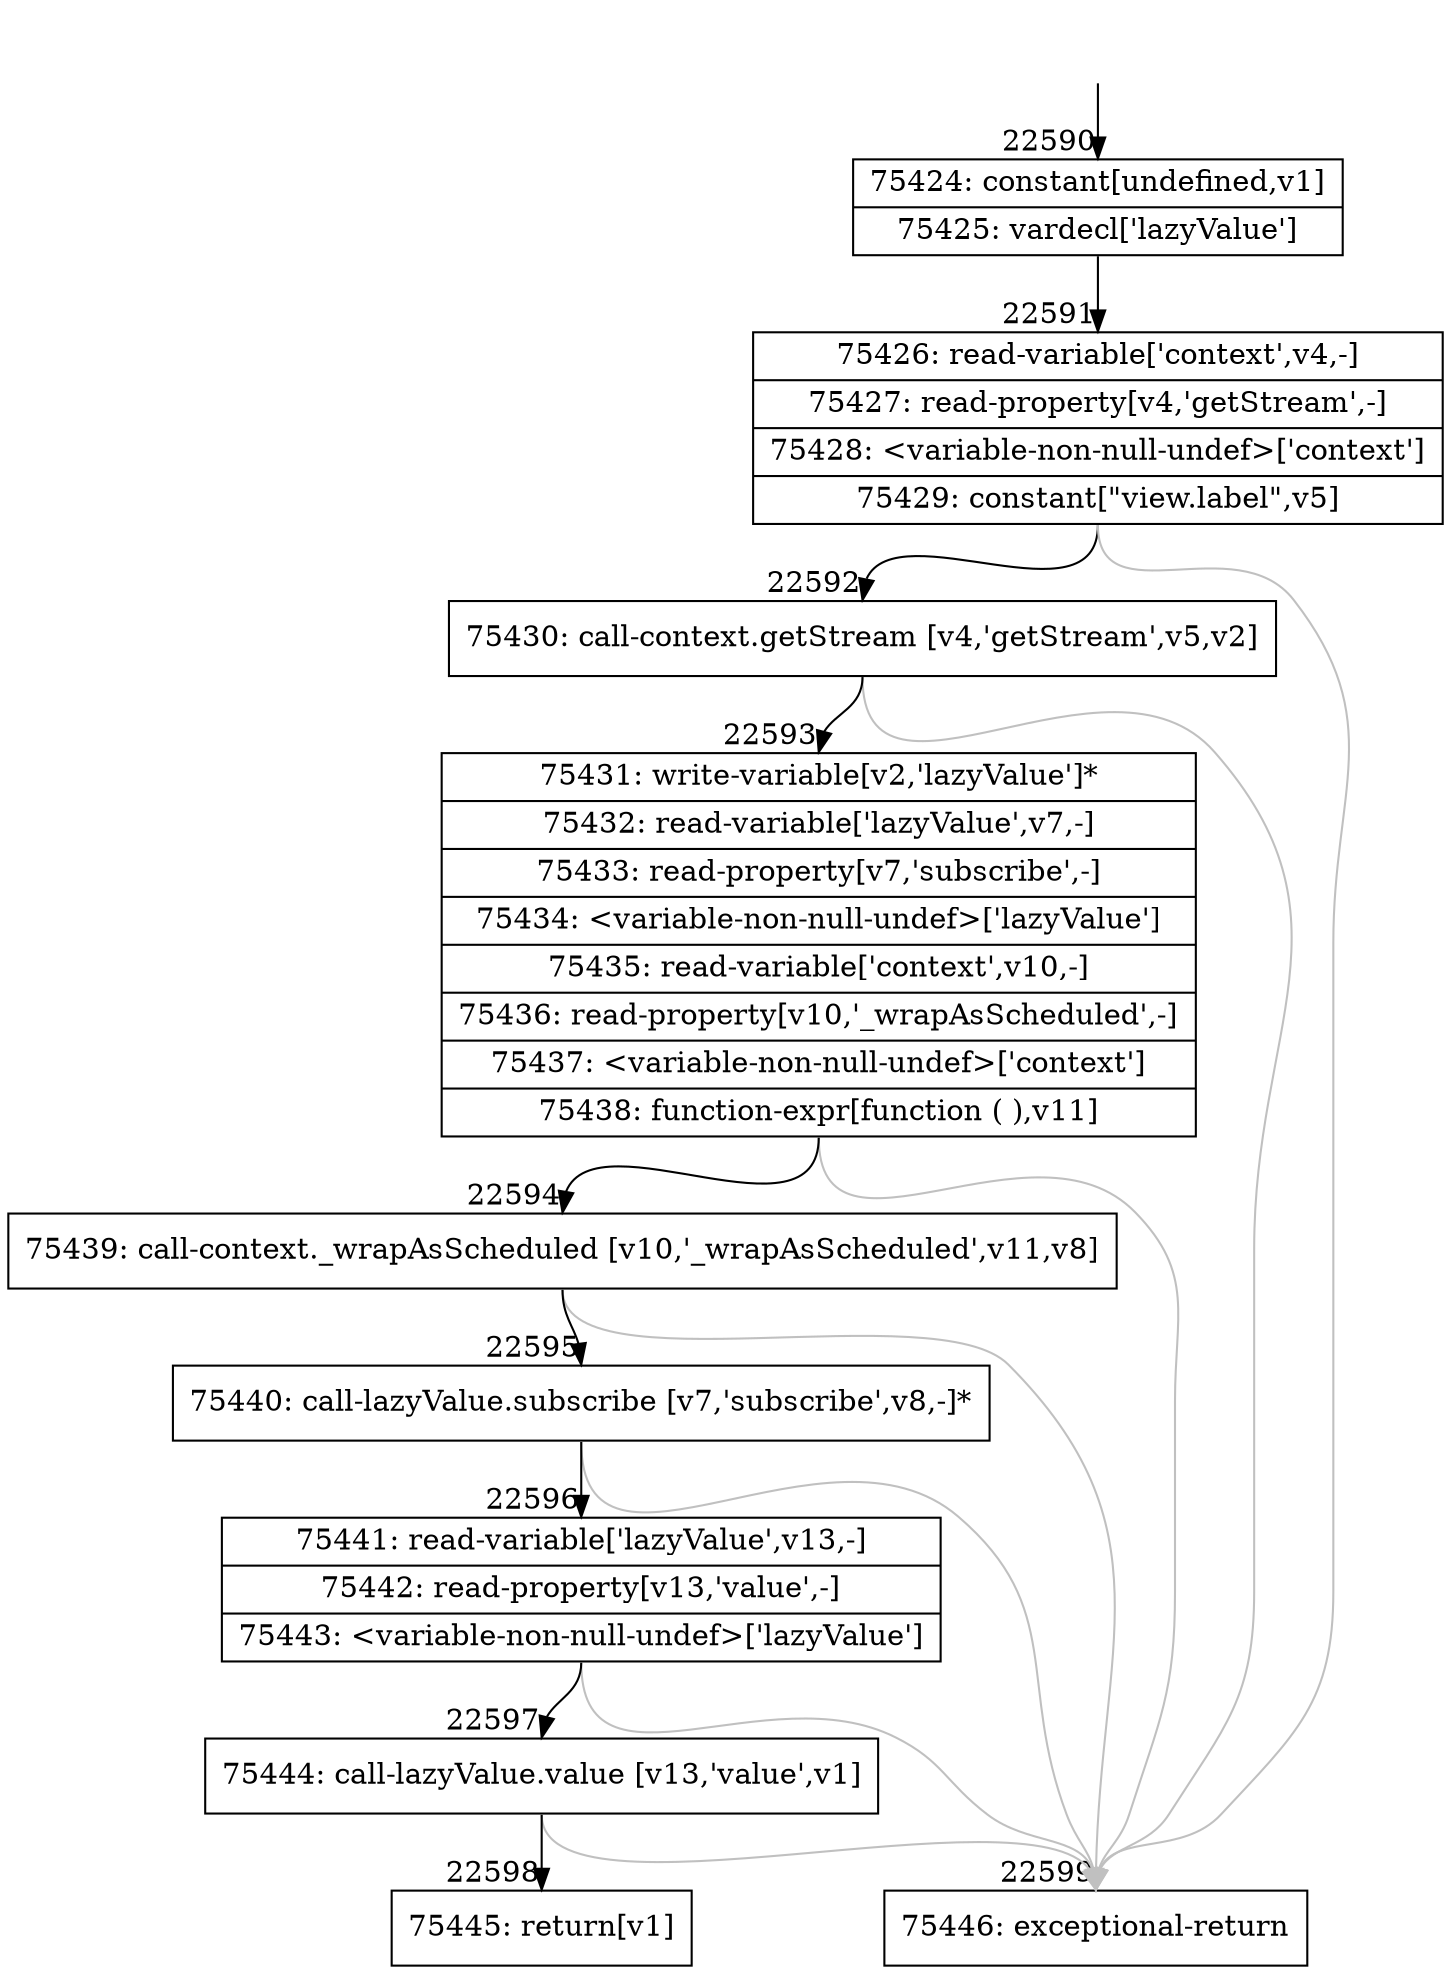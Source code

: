 digraph {
rankdir="TD"
BB_entry1969[shape=none,label=""];
BB_entry1969 -> BB22590 [tailport=s, headport=n, headlabel="    22590"]
BB22590 [shape=record label="{75424: constant[undefined,v1]|75425: vardecl['lazyValue']}" ] 
BB22590 -> BB22591 [tailport=s, headport=n, headlabel="      22591"]
BB22591 [shape=record label="{75426: read-variable['context',v4,-]|75427: read-property[v4,'getStream',-]|75428: \<variable-non-null-undef\>['context']|75429: constant[\"view.label\",v5]}" ] 
BB22591 -> BB22592 [tailport=s, headport=n, headlabel="      22592"]
BB22591 -> BB22599 [tailport=s, headport=n, color=gray, headlabel="      22599"]
BB22592 [shape=record label="{75430: call-context.getStream [v4,'getStream',v5,v2]}" ] 
BB22592 -> BB22593 [tailport=s, headport=n, headlabel="      22593"]
BB22592 -> BB22599 [tailport=s, headport=n, color=gray]
BB22593 [shape=record label="{75431: write-variable[v2,'lazyValue']*|75432: read-variable['lazyValue',v7,-]|75433: read-property[v7,'subscribe',-]|75434: \<variable-non-null-undef\>['lazyValue']|75435: read-variable['context',v10,-]|75436: read-property[v10,'_wrapAsScheduled',-]|75437: \<variable-non-null-undef\>['context']|75438: function-expr[function ( ),v11]}" ] 
BB22593 -> BB22594 [tailport=s, headport=n, headlabel="      22594"]
BB22593 -> BB22599 [tailport=s, headport=n, color=gray]
BB22594 [shape=record label="{75439: call-context._wrapAsScheduled [v10,'_wrapAsScheduled',v11,v8]}" ] 
BB22594 -> BB22595 [tailport=s, headport=n, headlabel="      22595"]
BB22594 -> BB22599 [tailport=s, headport=n, color=gray]
BB22595 [shape=record label="{75440: call-lazyValue.subscribe [v7,'subscribe',v8,-]*}" ] 
BB22595 -> BB22596 [tailport=s, headport=n, headlabel="      22596"]
BB22595 -> BB22599 [tailport=s, headport=n, color=gray]
BB22596 [shape=record label="{75441: read-variable['lazyValue',v13,-]|75442: read-property[v13,'value',-]|75443: \<variable-non-null-undef\>['lazyValue']}" ] 
BB22596 -> BB22597 [tailport=s, headport=n, headlabel="      22597"]
BB22596 -> BB22599 [tailport=s, headport=n, color=gray]
BB22597 [shape=record label="{75444: call-lazyValue.value [v13,'value',v1]}" ] 
BB22597 -> BB22598 [tailport=s, headport=n, headlabel="      22598"]
BB22597 -> BB22599 [tailport=s, headport=n, color=gray]
BB22598 [shape=record label="{75445: return[v1]}" ] 
BB22599 [shape=record label="{75446: exceptional-return}" ] 
//#$~ 42380
}
